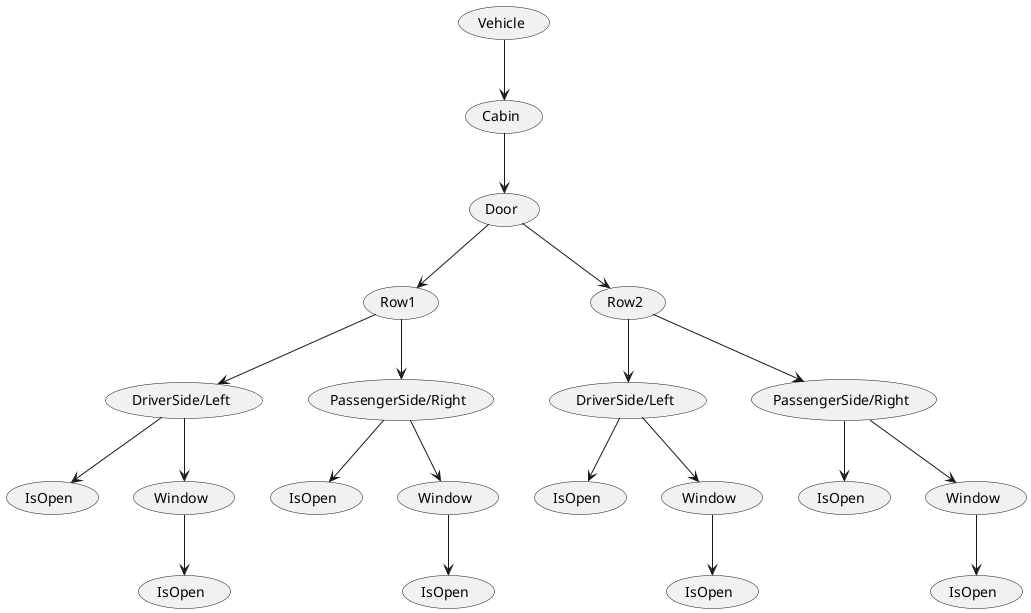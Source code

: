 @startuml

usecase Vehicle as N1
usecase Cabin as N11
N1--> N11
usecase Door as N111
N11--> N111

usecase Row1 as N111a
N111-->N111a
usecase Row2 as N111b
N111-->N111b

' Instance Level

usecase "DriverSide/Left" as N111aa
usecase "PassengerSide/Right" as N111ab
N111a-->N111aa
N111a-->N111ab

usecase "DriverSide/Left" as N111ba
usecase "PassengerSide/Right" as N111bb
N111b-->N111ba
N111b-->N111bb

' Leaf Level

usecase IsOpen as N111aa2
usecase Window as N111aa1
usecase IsOpen as N111aa11
N111aa-->N111aa1
N111aa1-->N111aa11
N111aa-->N111aa2

usecase IsOpen as N111ab2
usecase Window as N111ab1
usecase IsOpen as N111ab11
N111ab-->N111ab1
N111ab1-->N111ab11
N111ab-->N111ab2


usecase IsOpen as N111ba2
usecase Window as N111ba1
usecase IsOpen as N111ba11
N111ba-->N111ba1
N111ba1-->N111ba11
N111ba-->N111ba2

usecase IsOpen as N111bb2
usecase Window as N111bb1
usecase IsOpen as N111bb11
N111bb-->N111bb1
N111bb1-->N111bb11
N111bb-->N111bb2

@enduml
